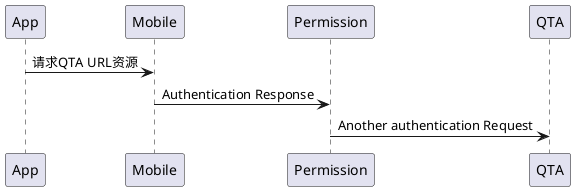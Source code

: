 @startuml
App -> Mobile: 请求QTA URL资源
Mobile -> Permission: Authentication Response
Permission -> QTA: Another authentication Request
@enduml